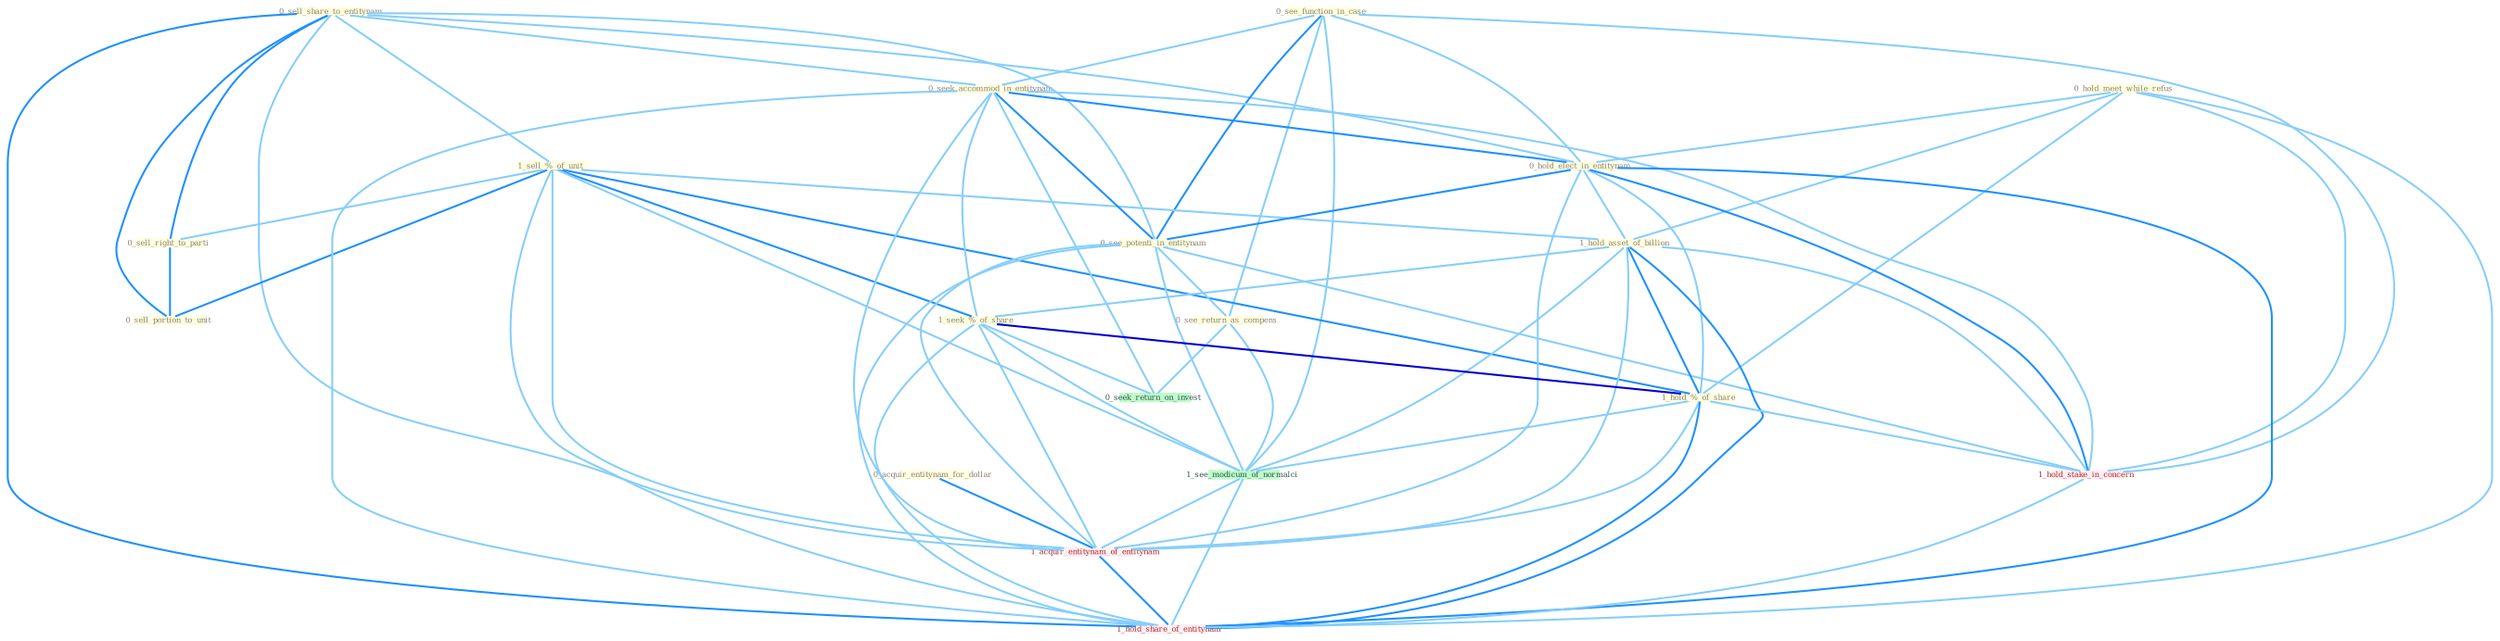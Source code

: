 Graph G{ 
    node
    [shape=polygon,style=filled,width=.5,height=.06,color="#BDFCC9",fixedsize=true,fontsize=4,
    fontcolor="#2f4f4f"];
    {node
    [color="#ffffe0", fontcolor="#8b7d6b"] "0_sell_share_to_entitynam " "0_acquir_entitynam_for_dollar " "0_see_function_in_case " "1_sell_%_of_unit " "0_sell_right_to_parti " "0_hold_meet_while_refus " "0_seek_accommod_in_entitynam " "0_hold_elect_in_entitynam " "0_see_potenti_in_entitynam " "0_sell_portion_to_unit " "1_hold_asset_of_billion " "0_see_return_as_compens " "1_seek_%_of_share " "1_hold_%_of_share "}
{node [color="#fff0f5", fontcolor="#b22222"] "1_hold_stake_in_concern " "1_acquir_entitynam_of_entitynam " "1_hold_share_of_entitynam "}
edge [color="#B0E2FF"];

	"0_sell_share_to_entitynam " -- "1_sell_%_of_unit " [w="1", color="#87cefa" ];
	"0_sell_share_to_entitynam " -- "0_sell_right_to_parti " [w="2", color="#1e90ff" , len=0.8];
	"0_sell_share_to_entitynam " -- "0_seek_accommod_in_entitynam " [w="1", color="#87cefa" ];
	"0_sell_share_to_entitynam " -- "0_hold_elect_in_entitynam " [w="1", color="#87cefa" ];
	"0_sell_share_to_entitynam " -- "0_see_potenti_in_entitynam " [w="1", color="#87cefa" ];
	"0_sell_share_to_entitynam " -- "0_sell_portion_to_unit " [w="2", color="#1e90ff" , len=0.8];
	"0_sell_share_to_entitynam " -- "1_acquir_entitynam_of_entitynam " [w="1", color="#87cefa" ];
	"0_sell_share_to_entitynam " -- "1_hold_share_of_entitynam " [w="2", color="#1e90ff" , len=0.8];
	"0_acquir_entitynam_for_dollar " -- "1_acquir_entitynam_of_entitynam " [w="2", color="#1e90ff" , len=0.8];
	"0_see_function_in_case " -- "0_seek_accommod_in_entitynam " [w="1", color="#87cefa" ];
	"0_see_function_in_case " -- "0_hold_elect_in_entitynam " [w="1", color="#87cefa" ];
	"0_see_function_in_case " -- "0_see_potenti_in_entitynam " [w="2", color="#1e90ff" , len=0.8];
	"0_see_function_in_case " -- "0_see_return_as_compens " [w="1", color="#87cefa" ];
	"0_see_function_in_case " -- "1_hold_stake_in_concern " [w="1", color="#87cefa" ];
	"0_see_function_in_case " -- "1_see_modicum_of_normalci " [w="1", color="#87cefa" ];
	"1_sell_%_of_unit " -- "0_sell_right_to_parti " [w="1", color="#87cefa" ];
	"1_sell_%_of_unit " -- "0_sell_portion_to_unit " [w="2", color="#1e90ff" , len=0.8];
	"1_sell_%_of_unit " -- "1_hold_asset_of_billion " [w="1", color="#87cefa" ];
	"1_sell_%_of_unit " -- "1_seek_%_of_share " [w="2", color="#1e90ff" , len=0.8];
	"1_sell_%_of_unit " -- "1_hold_%_of_share " [w="2", color="#1e90ff" , len=0.8];
	"1_sell_%_of_unit " -- "1_see_modicum_of_normalci " [w="1", color="#87cefa" ];
	"1_sell_%_of_unit " -- "1_acquir_entitynam_of_entitynam " [w="1", color="#87cefa" ];
	"1_sell_%_of_unit " -- "1_hold_share_of_entitynam " [w="1", color="#87cefa" ];
	"0_sell_right_to_parti " -- "0_sell_portion_to_unit " [w="2", color="#1e90ff" , len=0.8];
	"0_hold_meet_while_refus " -- "0_hold_elect_in_entitynam " [w="1", color="#87cefa" ];
	"0_hold_meet_while_refus " -- "1_hold_asset_of_billion " [w="1", color="#87cefa" ];
	"0_hold_meet_while_refus " -- "1_hold_%_of_share " [w="1", color="#87cefa" ];
	"0_hold_meet_while_refus " -- "1_hold_stake_in_concern " [w="1", color="#87cefa" ];
	"0_hold_meet_while_refus " -- "1_hold_share_of_entitynam " [w="1", color="#87cefa" ];
	"0_seek_accommod_in_entitynam " -- "0_hold_elect_in_entitynam " [w="2", color="#1e90ff" , len=0.8];
	"0_seek_accommod_in_entitynam " -- "0_see_potenti_in_entitynam " [w="2", color="#1e90ff" , len=0.8];
	"0_seek_accommod_in_entitynam " -- "1_seek_%_of_share " [w="1", color="#87cefa" ];
	"0_seek_accommod_in_entitynam " -- "1_hold_stake_in_concern " [w="1", color="#87cefa" ];
	"0_seek_accommod_in_entitynam " -- "0_seek_return_on_invest " [w="1", color="#87cefa" ];
	"0_seek_accommod_in_entitynam " -- "1_acquir_entitynam_of_entitynam " [w="1", color="#87cefa" ];
	"0_seek_accommod_in_entitynam " -- "1_hold_share_of_entitynam " [w="1", color="#87cefa" ];
	"0_hold_elect_in_entitynam " -- "0_see_potenti_in_entitynam " [w="2", color="#1e90ff" , len=0.8];
	"0_hold_elect_in_entitynam " -- "1_hold_asset_of_billion " [w="1", color="#87cefa" ];
	"0_hold_elect_in_entitynam " -- "1_hold_%_of_share " [w="1", color="#87cefa" ];
	"0_hold_elect_in_entitynam " -- "1_hold_stake_in_concern " [w="2", color="#1e90ff" , len=0.8];
	"0_hold_elect_in_entitynam " -- "1_acquir_entitynam_of_entitynam " [w="1", color="#87cefa" ];
	"0_hold_elect_in_entitynam " -- "1_hold_share_of_entitynam " [w="2", color="#1e90ff" , len=0.8];
	"0_see_potenti_in_entitynam " -- "0_see_return_as_compens " [w="1", color="#87cefa" ];
	"0_see_potenti_in_entitynam " -- "1_hold_stake_in_concern " [w="1", color="#87cefa" ];
	"0_see_potenti_in_entitynam " -- "1_see_modicum_of_normalci " [w="1", color="#87cefa" ];
	"0_see_potenti_in_entitynam " -- "1_acquir_entitynam_of_entitynam " [w="1", color="#87cefa" ];
	"0_see_potenti_in_entitynam " -- "1_hold_share_of_entitynam " [w="1", color="#87cefa" ];
	"1_hold_asset_of_billion " -- "1_seek_%_of_share " [w="1", color="#87cefa" ];
	"1_hold_asset_of_billion " -- "1_hold_%_of_share " [w="2", color="#1e90ff" , len=0.8];
	"1_hold_asset_of_billion " -- "1_hold_stake_in_concern " [w="1", color="#87cefa" ];
	"1_hold_asset_of_billion " -- "1_see_modicum_of_normalci " [w="1", color="#87cefa" ];
	"1_hold_asset_of_billion " -- "1_acquir_entitynam_of_entitynam " [w="1", color="#87cefa" ];
	"1_hold_asset_of_billion " -- "1_hold_share_of_entitynam " [w="2", color="#1e90ff" , len=0.8];
	"0_see_return_as_compens " -- "0_seek_return_on_invest " [w="1", color="#87cefa" ];
	"0_see_return_as_compens " -- "1_see_modicum_of_normalci " [w="1", color="#87cefa" ];
	"1_seek_%_of_share " -- "1_hold_%_of_share " [w="3", color="#0000cd" , len=0.6];
	"1_seek_%_of_share " -- "0_seek_return_on_invest " [w="1", color="#87cefa" ];
	"1_seek_%_of_share " -- "1_see_modicum_of_normalci " [w="1", color="#87cefa" ];
	"1_seek_%_of_share " -- "1_acquir_entitynam_of_entitynam " [w="1", color="#87cefa" ];
	"1_seek_%_of_share " -- "1_hold_share_of_entitynam " [w="1", color="#87cefa" ];
	"1_hold_%_of_share " -- "1_hold_stake_in_concern " [w="1", color="#87cefa" ];
	"1_hold_%_of_share " -- "1_see_modicum_of_normalci " [w="1", color="#87cefa" ];
	"1_hold_%_of_share " -- "1_acquir_entitynam_of_entitynam " [w="1", color="#87cefa" ];
	"1_hold_%_of_share " -- "1_hold_share_of_entitynam " [w="2", color="#1e90ff" , len=0.8];
	"1_hold_stake_in_concern " -- "1_hold_share_of_entitynam " [w="1", color="#87cefa" ];
	"1_see_modicum_of_normalci " -- "1_acquir_entitynam_of_entitynam " [w="1", color="#87cefa" ];
	"1_see_modicum_of_normalci " -- "1_hold_share_of_entitynam " [w="1", color="#87cefa" ];
	"1_acquir_entitynam_of_entitynam " -- "1_hold_share_of_entitynam " [w="2", color="#1e90ff" , len=0.8];
}
